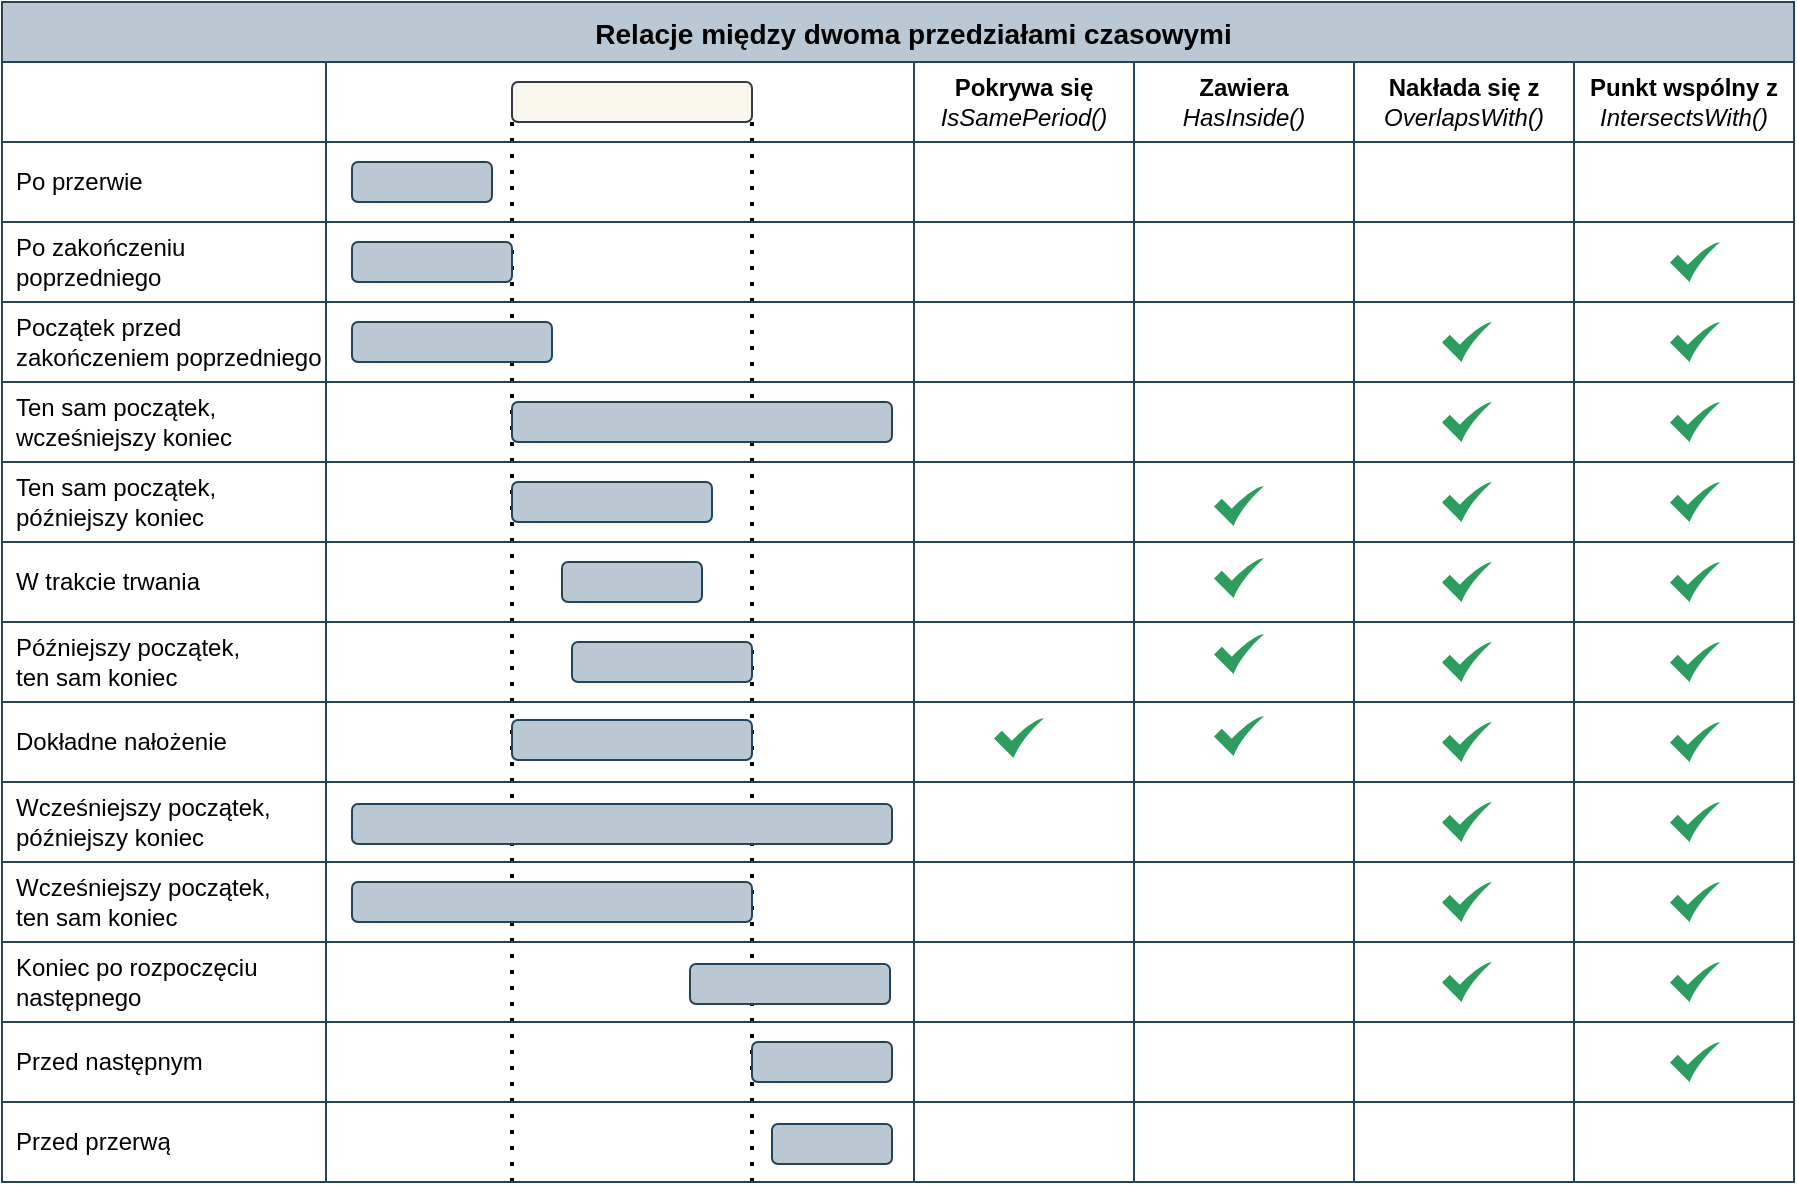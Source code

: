 <mxfile>
    <diagram id="b5amApiehvYBjquoh6d7" name="Page-1">
        <mxGraphModel dx="2569" dy="1177" grid="0" gridSize="10" guides="1" tooltips="1" connect="1" arrows="1" fold="1" page="1" pageScale="1" pageWidth="1169" pageHeight="827" background="#ffffff" math="0" shadow="0">
            <root>
                <mxCell id="0"/>
                <mxCell id="1" parent="0"/>
                <mxCell id="5y4DoQftpul-xa9_T40p-210" value="" style="rounded=1;whiteSpace=wrap;html=1;labelBackgroundColor=none;fillColor=#f9f7ed;strokeColor=#36393d;" parent="1" vertex="1">
                    <mxGeometry x="381" y="159" width="120" height="20" as="geometry"/>
                </mxCell>
                <mxCell id="5y4DoQftpul-xa9_T40p-211" value="" style="endArrow=none;dashed=1;html=1;dashPattern=1 3;strokeWidth=2;rounded=0;entryX=1;entryY=1;entryDx=0;entryDy=0;" parent="1" target="5y4DoQftpul-xa9_T40p-210" edge="1">
                    <mxGeometry width="50" height="50" relative="1" as="geometry">
                        <mxPoint x="501" y="709" as="sourcePoint"/>
                        <mxPoint x="576" y="269" as="targetPoint"/>
                    </mxGeometry>
                </mxCell>
                <mxCell id="5y4DoQftpul-xa9_T40p-212" value="" style="endArrow=none;dashed=1;html=1;dashPattern=1 3;strokeWidth=2;rounded=0;" parent="1" edge="1">
                    <mxGeometry width="50" height="50" relative="1" as="geometry">
                        <mxPoint x="381" y="709" as="sourcePoint"/>
                        <mxPoint x="381" y="179" as="targetPoint"/>
                    </mxGeometry>
                </mxCell>
                <mxCell id="5y4DoQftpul-xa9_T40p-214" value="" style="rounded=1;whiteSpace=wrap;html=1;labelBackgroundColor=none;fillColor=#bac8d3;strokeColor=#23445d;" parent="1" vertex="1">
                    <mxGeometry x="301" y="199" width="70" height="20" as="geometry"/>
                </mxCell>
                <mxCell id="5y4DoQftpul-xa9_T40p-215" value="" style="rounded=1;whiteSpace=wrap;html=1;labelBackgroundColor=none;fillColor=#bac8d3;strokeColor=#23445d;" parent="1" vertex="1">
                    <mxGeometry x="301" y="239" width="80" height="20" as="geometry"/>
                </mxCell>
                <mxCell id="5y4DoQftpul-xa9_T40p-216" value="" style="rounded=1;whiteSpace=wrap;html=1;labelBackgroundColor=none;fillColor=#bac8d3;strokeColor=#23445d;" parent="1" vertex="1">
                    <mxGeometry x="301" y="279" width="100" height="20" as="geometry"/>
                </mxCell>
                <mxCell id="5y4DoQftpul-xa9_T40p-217" value="" style="rounded=1;whiteSpace=wrap;html=1;labelBackgroundColor=none;fillColor=#bac8d3;strokeColor=#23445d;" parent="1" vertex="1">
                    <mxGeometry x="381" y="319" width="190" height="20" as="geometry"/>
                </mxCell>
                <mxCell id="5y4DoQftpul-xa9_T40p-218" value="" style="rounded=1;whiteSpace=wrap;html=1;labelBackgroundColor=none;fillColor=#bac8d3;strokeColor=#23445d;" parent="1" vertex="1">
                    <mxGeometry x="381" y="359" width="100" height="20" as="geometry"/>
                </mxCell>
                <mxCell id="5y4DoQftpul-xa9_T40p-219" value="" style="rounded=1;whiteSpace=wrap;html=1;labelBackgroundColor=none;fillColor=#bac8d3;strokeColor=#23445d;" parent="1" vertex="1">
                    <mxGeometry x="406" y="399" width="70" height="20" as="geometry"/>
                </mxCell>
                <mxCell id="5y4DoQftpul-xa9_T40p-220" value="" style="rounded=1;whiteSpace=wrap;html=1;labelBackgroundColor=none;fillColor=#bac8d3;strokeColor=#23445d;" parent="1" vertex="1">
                    <mxGeometry x="411" y="439" width="90" height="20" as="geometry"/>
                </mxCell>
                <mxCell id="5y4DoQftpul-xa9_T40p-221" value="" style="rounded=1;whiteSpace=wrap;html=1;labelBackgroundColor=none;fillColor=#bac8d3;strokeColor=#23445d;" parent="1" vertex="1">
                    <mxGeometry x="381" y="478" width="120" height="20" as="geometry"/>
                </mxCell>
                <mxCell id="5y4DoQftpul-xa9_T40p-222" value="" style="rounded=1;whiteSpace=wrap;html=1;labelBackgroundColor=none;fillColor=#bac8d3;strokeColor=#23445d;" parent="1" vertex="1">
                    <mxGeometry x="301" y="520" width="270" height="20" as="geometry"/>
                </mxCell>
                <mxCell id="5y4DoQftpul-xa9_T40p-223" value="" style="rounded=1;whiteSpace=wrap;html=1;labelBackgroundColor=none;fillColor=#bac8d3;strokeColor=#23445d;" parent="1" vertex="1">
                    <mxGeometry x="301" y="559" width="200" height="20" as="geometry"/>
                </mxCell>
                <mxCell id="5y4DoQftpul-xa9_T40p-224" value="" style="rounded=1;whiteSpace=wrap;html=1;labelBackgroundColor=none;fillColor=#bac8d3;strokeColor=#23445d;" parent="1" vertex="1">
                    <mxGeometry x="470" y="600" width="100" height="20" as="geometry"/>
                </mxCell>
                <mxCell id="5y4DoQftpul-xa9_T40p-225" value="" style="rounded=1;whiteSpace=wrap;html=1;labelBackgroundColor=none;fillColor=#bac8d3;strokeColor=#23445d;" parent="1" vertex="1">
                    <mxGeometry x="501" y="639" width="70" height="20" as="geometry"/>
                </mxCell>
                <mxCell id="5y4DoQftpul-xa9_T40p-226" value="" style="rounded=1;whiteSpace=wrap;html=1;labelBackgroundColor=none;fillColor=#bac8d3;strokeColor=#23445d;" parent="1" vertex="1">
                    <mxGeometry x="511" y="680" width="60" height="20" as="geometry"/>
                </mxCell>
                <mxCell id="107" value="checks" parent="0"/>
                <mxCell id="5y4DoQftpul-xa9_T40p-209" value="" style="sketch=0;html=1;aspect=fixed;strokeColor=none;shadow=0;align=center;verticalAlign=top;fillColor=#2D9C5E;shape=mxgraph.gcp2.check;labelBackgroundColor=none;" parent="107" vertex="1">
                    <mxGeometry x="622" y="477" width="25" height="20" as="geometry"/>
                </mxCell>
                <mxCell id="5y4DoQftpul-xa9_T40p-208" value="" style="sketch=0;html=1;aspect=fixed;strokeColor=none;shadow=0;align=center;verticalAlign=top;fillColor=#2D9C5E;shape=mxgraph.gcp2.check;labelBackgroundColor=none;" parent="107" vertex="1">
                    <mxGeometry x="732" y="476" width="25" height="20" as="geometry"/>
                </mxCell>
                <mxCell id="5y4DoQftpul-xa9_T40p-207" value="" style="sketch=0;html=1;aspect=fixed;strokeColor=none;shadow=0;align=center;verticalAlign=top;fillColor=#2D9C5E;shape=mxgraph.gcp2.check;labelBackgroundColor=none;" parent="107" vertex="1">
                    <mxGeometry x="732" y="435" width="25" height="20" as="geometry"/>
                </mxCell>
                <mxCell id="5y4DoQftpul-xa9_T40p-206" value="" style="sketch=0;html=1;aspect=fixed;strokeColor=none;shadow=0;align=center;verticalAlign=top;fillColor=#2D9C5E;shape=mxgraph.gcp2.check;labelBackgroundColor=none;" parent="107" vertex="1">
                    <mxGeometry x="732" y="397" width="25" height="20" as="geometry"/>
                </mxCell>
                <mxCell id="5y4DoQftpul-xa9_T40p-205" value="" style="sketch=0;html=1;aspect=fixed;strokeColor=none;shadow=0;align=center;verticalAlign=top;fillColor=#2D9C5E;shape=mxgraph.gcp2.check;labelBackgroundColor=none;" parent="107" vertex="1">
                    <mxGeometry x="732" y="361" width="25" height="20" as="geometry"/>
                </mxCell>
                <mxCell id="5y4DoQftpul-xa9_T40p-196" value="" style="sketch=0;html=1;aspect=fixed;strokeColor=none;shadow=0;align=center;verticalAlign=top;fillColor=#2D9C5E;shape=mxgraph.gcp2.check;labelBackgroundColor=none;" parent="107" vertex="1">
                    <mxGeometry x="846" y="279" width="25" height="20" as="geometry"/>
                </mxCell>
                <mxCell id="5y4DoQftpul-xa9_T40p-197" value="" style="sketch=0;html=1;aspect=fixed;strokeColor=none;shadow=0;align=center;verticalAlign=top;fillColor=#2D9C5E;shape=mxgraph.gcp2.check;labelBackgroundColor=none;" parent="107" vertex="1">
                    <mxGeometry x="846" y="319" width="25" height="20" as="geometry"/>
                </mxCell>
                <mxCell id="5y4DoQftpul-xa9_T40p-198" value="" style="sketch=0;html=1;aspect=fixed;strokeColor=none;shadow=0;align=center;verticalAlign=top;fillColor=#2D9C5E;shape=mxgraph.gcp2.check;labelBackgroundColor=none;" parent="107" vertex="1">
                    <mxGeometry x="846" y="359" width="25" height="20" as="geometry"/>
                </mxCell>
                <mxCell id="5y4DoQftpul-xa9_T40p-199" value="" style="sketch=0;html=1;aspect=fixed;strokeColor=none;shadow=0;align=center;verticalAlign=top;fillColor=#2D9C5E;shape=mxgraph.gcp2.check;labelBackgroundColor=none;" parent="107" vertex="1">
                    <mxGeometry x="846" y="399" width="25" height="20" as="geometry"/>
                </mxCell>
                <mxCell id="5y4DoQftpul-xa9_T40p-66" value="    Relacje między dwoma przedziałami czasowymi" style="shape=table;startSize=30;container=1;collapsible=0;childLayout=tableLayout;fontStyle=1;align=center;verticalAlign=middle;fillColor=#bac8d3;strokeColor=#23445d;fontSize=14;strokeWidth=1;gradientColor=none;swimlaneFillColor=none;" parent="107" vertex="1">
                    <mxGeometry x="126" y="119" width="896" height="590" as="geometry"/>
                </mxCell>
                <mxCell id="5y4DoQftpul-xa9_T40p-67" value="" style="shape=tableRow;horizontal=0;startSize=0;swimlaneHead=0;swimlaneBody=0;top=0;left=0;bottom=0;right=0;collapsible=0;dropTarget=0;fillColor=none;points=[[0,0.5],[1,0.5]];portConstraint=eastwest;" parent="5y4DoQftpul-xa9_T40p-66" vertex="1">
                    <mxGeometry y="30" width="896" height="40" as="geometry"/>
                </mxCell>
                <mxCell id="5y4DoQftpul-xa9_T40p-99" style="shape=partialRectangle;html=1;whiteSpace=wrap;connectable=0;fillColor=none;top=0;left=0;bottom=0;right=0;overflow=hidden;spacingLeft=8;" parent="5y4DoQftpul-xa9_T40p-67" vertex="1">
                    <mxGeometry width="162" height="40" as="geometry">
                        <mxRectangle width="162" height="40" as="alternateBounds"/>
                    </mxGeometry>
                </mxCell>
                <mxCell id="5y4DoQftpul-xa9_T40p-96" style="shape=partialRectangle;html=1;whiteSpace=wrap;connectable=0;fillColor=none;top=0;left=0;bottom=0;right=0;overflow=hidden;labelBackgroundColor=none;" parent="5y4DoQftpul-xa9_T40p-67" vertex="1">
                    <mxGeometry x="162" width="294" height="40" as="geometry">
                        <mxRectangle width="294" height="40" as="alternateBounds"/>
                    </mxGeometry>
                </mxCell>
                <mxCell id="5y4DoQftpul-xa9_T40p-93" value="Pokrywa się&lt;br&gt;&lt;i style=&quot;font-weight: normal&quot;&gt;IsSamePeriod()&lt;/i&gt;" style="shape=partialRectangle;html=1;whiteSpace=wrap;connectable=0;fillColor=none;top=0;left=0;bottom=0;right=0;overflow=hidden;fontStyle=1" parent="5y4DoQftpul-xa9_T40p-67" vertex="1">
                    <mxGeometry x="456" width="110" height="40" as="geometry">
                        <mxRectangle width="110" height="40" as="alternateBounds"/>
                    </mxGeometry>
                </mxCell>
                <mxCell id="5y4DoQftpul-xa9_T40p-68" value="Zawiera&lt;br&gt;&lt;i style=&quot;font-weight: normal&quot;&gt;HasInside()&lt;/i&gt;" style="shape=partialRectangle;html=1;whiteSpace=wrap;connectable=0;fillColor=none;top=0;left=0;bottom=0;right=0;overflow=hidden;fontStyle=1" parent="5y4DoQftpul-xa9_T40p-67" vertex="1">
                    <mxGeometry x="566" width="110" height="40" as="geometry">
                        <mxRectangle width="110" height="40" as="alternateBounds"/>
                    </mxGeometry>
                </mxCell>
                <mxCell id="5y4DoQftpul-xa9_T40p-69" value="Nakłada się z&lt;br&gt;&lt;span style=&quot;font-weight: normal&quot;&gt;&lt;i&gt;OverlapsWith()&lt;/i&gt;&lt;/span&gt;" style="shape=partialRectangle;html=1;whiteSpace=wrap;connectable=0;fillColor=none;top=0;left=0;bottom=0;right=0;overflow=hidden;fontStyle=1" parent="5y4DoQftpul-xa9_T40p-67" vertex="1">
                    <mxGeometry x="676" width="110" height="40" as="geometry">
                        <mxRectangle width="110" height="40" as="alternateBounds"/>
                    </mxGeometry>
                </mxCell>
                <mxCell id="5y4DoQftpul-xa9_T40p-70" value="Punkt wspólny z&lt;br&gt;&lt;i style=&quot;font-weight: normal&quot;&gt;IntersectsWith()&lt;/i&gt;" style="shape=partialRectangle;html=1;whiteSpace=wrap;connectable=0;fillColor=none;top=0;left=0;bottom=0;right=0;overflow=hidden;fontStyle=1" parent="5y4DoQftpul-xa9_T40p-67" vertex="1">
                    <mxGeometry x="786" width="110" height="40" as="geometry">
                        <mxRectangle width="110" height="40" as="alternateBounds"/>
                    </mxGeometry>
                </mxCell>
                <mxCell id="5y4DoQftpul-xa9_T40p-71" value="" style="shape=tableRow;horizontal=0;startSize=0;swimlaneHead=0;swimlaneBody=0;top=0;left=0;bottom=0;right=0;collapsible=0;dropTarget=0;fillColor=none;points=[[0,0.5],[1,0.5]];portConstraint=eastwest;" parent="5y4DoQftpul-xa9_T40p-66" vertex="1">
                    <mxGeometry y="70" width="896" height="40" as="geometry"/>
                </mxCell>
                <mxCell id="5y4DoQftpul-xa9_T40p-100" value="Po przerwie" style="shape=partialRectangle;html=1;whiteSpace=wrap;connectable=0;fillColor=none;top=0;left=0;bottom=0;right=0;overflow=hidden;fontStyle=0;align=left;spacingLeft=5;" parent="5y4DoQftpul-xa9_T40p-71" vertex="1">
                    <mxGeometry width="162" height="40" as="geometry">
                        <mxRectangle width="162" height="40" as="alternateBounds"/>
                    </mxGeometry>
                </mxCell>
                <mxCell id="5y4DoQftpul-xa9_T40p-97" style="shape=partialRectangle;html=1;whiteSpace=wrap;connectable=0;fillColor=none;top=0;left=0;bottom=0;right=0;overflow=hidden;align=left;" parent="5y4DoQftpul-xa9_T40p-71" vertex="1">
                    <mxGeometry x="162" width="294" height="40" as="geometry">
                        <mxRectangle width="294" height="40" as="alternateBounds"/>
                    </mxGeometry>
                </mxCell>
                <mxCell id="5y4DoQftpul-xa9_T40p-94" style="shape=partialRectangle;html=1;whiteSpace=wrap;connectable=0;fillColor=none;top=0;left=0;bottom=0;right=0;overflow=hidden;" parent="5y4DoQftpul-xa9_T40p-71" vertex="1">
                    <mxGeometry x="456" width="110" height="40" as="geometry">
                        <mxRectangle width="110" height="40" as="alternateBounds"/>
                    </mxGeometry>
                </mxCell>
                <mxCell id="5y4DoQftpul-xa9_T40p-72" value="" style="shape=partialRectangle;html=1;whiteSpace=wrap;connectable=0;fillColor=none;top=0;left=0;bottom=0;right=0;overflow=hidden;" parent="5y4DoQftpul-xa9_T40p-71" vertex="1">
                    <mxGeometry x="566" width="110" height="40" as="geometry">
                        <mxRectangle width="110" height="40" as="alternateBounds"/>
                    </mxGeometry>
                </mxCell>
                <mxCell id="5y4DoQftpul-xa9_T40p-73" value="" style="shape=partialRectangle;html=1;whiteSpace=wrap;connectable=0;fillColor=none;top=0;left=0;bottom=0;right=0;overflow=hidden;" parent="5y4DoQftpul-xa9_T40p-71" vertex="1">
                    <mxGeometry x="676" width="110" height="40" as="geometry">
                        <mxRectangle width="110" height="40" as="alternateBounds"/>
                    </mxGeometry>
                </mxCell>
                <mxCell id="5y4DoQftpul-xa9_T40p-74" value="" style="shape=partialRectangle;html=1;whiteSpace=wrap;connectable=0;fillColor=none;top=0;left=0;bottom=0;right=0;overflow=hidden;" parent="5y4DoQftpul-xa9_T40p-71" vertex="1">
                    <mxGeometry x="786" width="110" height="40" as="geometry">
                        <mxRectangle width="110" height="40" as="alternateBounds"/>
                    </mxGeometry>
                </mxCell>
                <mxCell id="5y4DoQftpul-xa9_T40p-75" value="" style="shape=tableRow;horizontal=0;startSize=0;swimlaneHead=0;swimlaneBody=0;top=0;left=0;bottom=0;right=0;collapsible=0;dropTarget=0;fillColor=none;points=[[0,0.5],[1,0.5]];portConstraint=eastwest;" parent="5y4DoQftpul-xa9_T40p-66" vertex="1">
                    <mxGeometry y="110" width="896" height="40" as="geometry"/>
                </mxCell>
                <mxCell id="5y4DoQftpul-xa9_T40p-101" value="Po zakończeniu poprzedniego" style="shape=partialRectangle;html=1;whiteSpace=wrap;connectable=0;fillColor=none;top=0;left=0;bottom=0;right=0;overflow=hidden;fontStyle=0;align=left;spacingLeft=5;" parent="5y4DoQftpul-xa9_T40p-75" vertex="1">
                    <mxGeometry width="162" height="40" as="geometry">
                        <mxRectangle width="162" height="40" as="alternateBounds"/>
                    </mxGeometry>
                </mxCell>
                <mxCell id="5y4DoQftpul-xa9_T40p-98" style="shape=partialRectangle;html=1;whiteSpace=wrap;connectable=0;fillColor=none;top=0;left=0;bottom=0;right=0;overflow=hidden;" parent="5y4DoQftpul-xa9_T40p-75" vertex="1">
                    <mxGeometry x="162" width="294" height="40" as="geometry">
                        <mxRectangle width="294" height="40" as="alternateBounds"/>
                    </mxGeometry>
                </mxCell>
                <mxCell id="5y4DoQftpul-xa9_T40p-95" style="shape=partialRectangle;html=1;whiteSpace=wrap;connectable=0;fillColor=none;top=0;left=0;bottom=0;right=0;overflow=hidden;" parent="5y4DoQftpul-xa9_T40p-75" vertex="1">
                    <mxGeometry x="456" width="110" height="40" as="geometry">
                        <mxRectangle width="110" height="40" as="alternateBounds"/>
                    </mxGeometry>
                </mxCell>
                <mxCell id="5y4DoQftpul-xa9_T40p-76" value="" style="shape=partialRectangle;html=1;whiteSpace=wrap;connectable=0;fillColor=none;top=0;left=0;bottom=0;right=0;overflow=hidden;" parent="5y4DoQftpul-xa9_T40p-75" vertex="1">
                    <mxGeometry x="566" width="110" height="40" as="geometry">
                        <mxRectangle width="110" height="40" as="alternateBounds"/>
                    </mxGeometry>
                </mxCell>
                <mxCell id="5y4DoQftpul-xa9_T40p-77" value="" style="shape=partialRectangle;html=1;whiteSpace=wrap;connectable=0;fillColor=none;top=0;left=0;bottom=0;right=0;overflow=hidden;" parent="5y4DoQftpul-xa9_T40p-75" vertex="1">
                    <mxGeometry x="676" width="110" height="40" as="geometry">
                        <mxRectangle width="110" height="40" as="alternateBounds"/>
                    </mxGeometry>
                </mxCell>
                <mxCell id="5y4DoQftpul-xa9_T40p-78" value="" style="shape=partialRectangle;html=1;whiteSpace=wrap;connectable=0;fillColor=none;top=0;left=0;bottom=0;right=0;overflow=hidden;" parent="5y4DoQftpul-xa9_T40p-75" vertex="1">
                    <mxGeometry x="786" width="110" height="40" as="geometry">
                        <mxRectangle width="110" height="40" as="alternateBounds"/>
                    </mxGeometry>
                </mxCell>
                <mxCell id="5y4DoQftpul-xa9_T40p-102" style="shape=tableRow;horizontal=0;startSize=0;swimlaneHead=0;swimlaneBody=0;top=0;left=0;bottom=0;right=0;collapsible=0;dropTarget=0;fillColor=none;points=[[0,0.5],[1,0.5]];portConstraint=eastwest;" parent="5y4DoQftpul-xa9_T40p-66" vertex="1">
                    <mxGeometry y="150" width="896" height="40" as="geometry"/>
                </mxCell>
                <mxCell id="5y4DoQftpul-xa9_T40p-103" value="Początek przed zakończeniem poprzedniego" style="shape=partialRectangle;html=1;whiteSpace=wrap;connectable=0;fillColor=none;top=0;left=0;bottom=0;right=0;overflow=hidden;fontStyle=0;align=left;spacingLeft=5;" parent="5y4DoQftpul-xa9_T40p-102" vertex="1">
                    <mxGeometry width="162" height="40" as="geometry">
                        <mxRectangle width="162" height="40" as="alternateBounds"/>
                    </mxGeometry>
                </mxCell>
                <mxCell id="5y4DoQftpul-xa9_T40p-104" style="shape=partialRectangle;html=1;whiteSpace=wrap;connectable=0;fillColor=none;top=0;left=0;bottom=0;right=0;overflow=hidden;" parent="5y4DoQftpul-xa9_T40p-102" vertex="1">
                    <mxGeometry x="162" width="294" height="40" as="geometry">
                        <mxRectangle width="294" height="40" as="alternateBounds"/>
                    </mxGeometry>
                </mxCell>
                <mxCell id="5y4DoQftpul-xa9_T40p-105" style="shape=partialRectangle;html=1;whiteSpace=wrap;connectable=0;fillColor=none;top=0;left=0;bottom=0;right=0;overflow=hidden;" parent="5y4DoQftpul-xa9_T40p-102" vertex="1">
                    <mxGeometry x="456" width="110" height="40" as="geometry">
                        <mxRectangle width="110" height="40" as="alternateBounds"/>
                    </mxGeometry>
                </mxCell>
                <mxCell id="5y4DoQftpul-xa9_T40p-106" style="shape=partialRectangle;html=1;whiteSpace=wrap;connectable=0;fillColor=none;top=0;left=0;bottom=0;right=0;overflow=hidden;" parent="5y4DoQftpul-xa9_T40p-102" vertex="1">
                    <mxGeometry x="566" width="110" height="40" as="geometry">
                        <mxRectangle width="110" height="40" as="alternateBounds"/>
                    </mxGeometry>
                </mxCell>
                <mxCell id="5y4DoQftpul-xa9_T40p-107" style="shape=partialRectangle;html=1;whiteSpace=wrap;connectable=0;fillColor=none;top=0;left=0;bottom=0;right=0;overflow=hidden;" parent="5y4DoQftpul-xa9_T40p-102" vertex="1">
                    <mxGeometry x="676" width="110" height="40" as="geometry">
                        <mxRectangle width="110" height="40" as="alternateBounds"/>
                    </mxGeometry>
                </mxCell>
                <mxCell id="5y4DoQftpul-xa9_T40p-108" style="shape=partialRectangle;html=1;whiteSpace=wrap;connectable=0;fillColor=none;top=0;left=0;bottom=0;right=0;overflow=hidden;" parent="5y4DoQftpul-xa9_T40p-102" vertex="1">
                    <mxGeometry x="786" width="110" height="40" as="geometry">
                        <mxRectangle width="110" height="40" as="alternateBounds"/>
                    </mxGeometry>
                </mxCell>
                <mxCell id="5y4DoQftpul-xa9_T40p-109" style="shape=tableRow;horizontal=0;startSize=0;swimlaneHead=0;swimlaneBody=0;top=0;left=0;bottom=0;right=0;collapsible=0;dropTarget=0;fillColor=none;points=[[0,0.5],[1,0.5]];portConstraint=eastwest;" parent="5y4DoQftpul-xa9_T40p-66" vertex="1">
                    <mxGeometry y="190" width="896" height="40" as="geometry"/>
                </mxCell>
                <mxCell id="5y4DoQftpul-xa9_T40p-110" value="Ten sam początek, wcześniejszy koniec" style="shape=partialRectangle;html=1;whiteSpace=wrap;connectable=0;fillColor=none;top=0;left=0;bottom=0;right=0;overflow=hidden;fontStyle=0;align=left;spacingLeft=5;" parent="5y4DoQftpul-xa9_T40p-109" vertex="1">
                    <mxGeometry width="162" height="40" as="geometry">
                        <mxRectangle width="162" height="40" as="alternateBounds"/>
                    </mxGeometry>
                </mxCell>
                <mxCell id="5y4DoQftpul-xa9_T40p-111" style="shape=partialRectangle;html=1;whiteSpace=wrap;connectable=0;fillColor=none;top=0;left=0;bottom=0;right=0;overflow=hidden;" parent="5y4DoQftpul-xa9_T40p-109" vertex="1">
                    <mxGeometry x="162" width="294" height="40" as="geometry">
                        <mxRectangle width="294" height="40" as="alternateBounds"/>
                    </mxGeometry>
                </mxCell>
                <mxCell id="5y4DoQftpul-xa9_T40p-112" style="shape=partialRectangle;html=1;whiteSpace=wrap;connectable=0;fillColor=none;top=0;left=0;bottom=0;right=0;overflow=hidden;" parent="5y4DoQftpul-xa9_T40p-109" vertex="1">
                    <mxGeometry x="456" width="110" height="40" as="geometry">
                        <mxRectangle width="110" height="40" as="alternateBounds"/>
                    </mxGeometry>
                </mxCell>
                <mxCell id="5y4DoQftpul-xa9_T40p-113" style="shape=partialRectangle;html=1;whiteSpace=wrap;connectable=0;fillColor=none;top=0;left=0;bottom=0;right=0;overflow=hidden;" parent="5y4DoQftpul-xa9_T40p-109" vertex="1">
                    <mxGeometry x="566" width="110" height="40" as="geometry">
                        <mxRectangle width="110" height="40" as="alternateBounds"/>
                    </mxGeometry>
                </mxCell>
                <mxCell id="5y4DoQftpul-xa9_T40p-114" style="shape=partialRectangle;html=1;whiteSpace=wrap;connectable=0;fillColor=none;top=0;left=0;bottom=0;right=0;overflow=hidden;" parent="5y4DoQftpul-xa9_T40p-109" vertex="1">
                    <mxGeometry x="676" width="110" height="40" as="geometry">
                        <mxRectangle width="110" height="40" as="alternateBounds"/>
                    </mxGeometry>
                </mxCell>
                <mxCell id="5y4DoQftpul-xa9_T40p-115" style="shape=partialRectangle;html=1;whiteSpace=wrap;connectable=0;fillColor=none;top=0;left=0;bottom=0;right=0;overflow=hidden;" parent="5y4DoQftpul-xa9_T40p-109" vertex="1">
                    <mxGeometry x="786" width="110" height="40" as="geometry">
                        <mxRectangle width="110" height="40" as="alternateBounds"/>
                    </mxGeometry>
                </mxCell>
                <mxCell id="5y4DoQftpul-xa9_T40p-116" style="shape=tableRow;horizontal=0;startSize=0;swimlaneHead=0;swimlaneBody=0;top=0;left=0;bottom=0;right=0;collapsible=0;dropTarget=0;fillColor=none;points=[[0,0.5],[1,0.5]];portConstraint=eastwest;" parent="5y4DoQftpul-xa9_T40p-66" vertex="1">
                    <mxGeometry y="230" width="896" height="40" as="geometry"/>
                </mxCell>
                <mxCell id="5y4DoQftpul-xa9_T40p-117" value="Ten sam początek, późniejszy koniec" style="shape=partialRectangle;html=1;whiteSpace=wrap;connectable=0;fillColor=none;top=0;left=0;bottom=0;right=0;overflow=hidden;fontStyle=0;align=left;spacingLeft=5;" parent="5y4DoQftpul-xa9_T40p-116" vertex="1">
                    <mxGeometry width="162" height="40" as="geometry">
                        <mxRectangle width="162" height="40" as="alternateBounds"/>
                    </mxGeometry>
                </mxCell>
                <mxCell id="5y4DoQftpul-xa9_T40p-118" style="shape=partialRectangle;html=1;whiteSpace=wrap;connectable=0;fillColor=none;top=0;left=0;bottom=0;right=0;overflow=hidden;" parent="5y4DoQftpul-xa9_T40p-116" vertex="1">
                    <mxGeometry x="162" width="294" height="40" as="geometry">
                        <mxRectangle width="294" height="40" as="alternateBounds"/>
                    </mxGeometry>
                </mxCell>
                <mxCell id="5y4DoQftpul-xa9_T40p-119" style="shape=partialRectangle;html=1;whiteSpace=wrap;connectable=0;fillColor=none;top=0;left=0;bottom=0;right=0;overflow=hidden;" parent="5y4DoQftpul-xa9_T40p-116" vertex="1">
                    <mxGeometry x="456" width="110" height="40" as="geometry">
                        <mxRectangle width="110" height="40" as="alternateBounds"/>
                    </mxGeometry>
                </mxCell>
                <mxCell id="5y4DoQftpul-xa9_T40p-120" style="shape=partialRectangle;html=1;whiteSpace=wrap;connectable=0;fillColor=none;top=0;left=0;bottom=0;right=0;overflow=hidden;" parent="5y4DoQftpul-xa9_T40p-116" vertex="1">
                    <mxGeometry x="566" width="110" height="40" as="geometry">
                        <mxRectangle width="110" height="40" as="alternateBounds"/>
                    </mxGeometry>
                </mxCell>
                <mxCell id="5y4DoQftpul-xa9_T40p-121" style="shape=partialRectangle;html=1;whiteSpace=wrap;connectable=0;fillColor=none;top=0;left=0;bottom=0;right=0;overflow=hidden;" parent="5y4DoQftpul-xa9_T40p-116" vertex="1">
                    <mxGeometry x="676" width="110" height="40" as="geometry">
                        <mxRectangle width="110" height="40" as="alternateBounds"/>
                    </mxGeometry>
                </mxCell>
                <mxCell id="5y4DoQftpul-xa9_T40p-122" style="shape=partialRectangle;html=1;whiteSpace=wrap;connectable=0;fillColor=none;top=0;left=0;bottom=0;right=0;overflow=hidden;" parent="5y4DoQftpul-xa9_T40p-116" vertex="1">
                    <mxGeometry x="786" width="110" height="40" as="geometry">
                        <mxRectangle width="110" height="40" as="alternateBounds"/>
                    </mxGeometry>
                </mxCell>
                <mxCell id="5y4DoQftpul-xa9_T40p-123" style="shape=tableRow;horizontal=0;startSize=0;swimlaneHead=0;swimlaneBody=0;top=0;left=0;bottom=0;right=0;collapsible=0;dropTarget=0;fillColor=none;points=[[0,0.5],[1,0.5]];portConstraint=eastwest;" parent="5y4DoQftpul-xa9_T40p-66" vertex="1">
                    <mxGeometry y="270" width="896" height="40" as="geometry"/>
                </mxCell>
                <mxCell id="5y4DoQftpul-xa9_T40p-124" value="W trakcie trwania" style="shape=partialRectangle;html=1;whiteSpace=wrap;connectable=0;fillColor=none;top=0;left=0;bottom=0;right=0;overflow=hidden;fontStyle=0;align=left;spacingLeft=5;" parent="5y4DoQftpul-xa9_T40p-123" vertex="1">
                    <mxGeometry width="162" height="40" as="geometry">
                        <mxRectangle width="162" height="40" as="alternateBounds"/>
                    </mxGeometry>
                </mxCell>
                <mxCell id="5y4DoQftpul-xa9_T40p-125" style="shape=partialRectangle;html=1;whiteSpace=wrap;connectable=0;fillColor=none;top=0;left=0;bottom=0;right=0;overflow=hidden;" parent="5y4DoQftpul-xa9_T40p-123" vertex="1">
                    <mxGeometry x="162" width="294" height="40" as="geometry">
                        <mxRectangle width="294" height="40" as="alternateBounds"/>
                    </mxGeometry>
                </mxCell>
                <mxCell id="5y4DoQftpul-xa9_T40p-126" style="shape=partialRectangle;html=1;whiteSpace=wrap;connectable=0;fillColor=none;top=0;left=0;bottom=0;right=0;overflow=hidden;" parent="5y4DoQftpul-xa9_T40p-123" vertex="1">
                    <mxGeometry x="456" width="110" height="40" as="geometry">
                        <mxRectangle width="110" height="40" as="alternateBounds"/>
                    </mxGeometry>
                </mxCell>
                <mxCell id="5y4DoQftpul-xa9_T40p-127" style="shape=partialRectangle;html=1;whiteSpace=wrap;connectable=0;fillColor=none;top=0;left=0;bottom=0;right=0;overflow=hidden;" parent="5y4DoQftpul-xa9_T40p-123" vertex="1">
                    <mxGeometry x="566" width="110" height="40" as="geometry">
                        <mxRectangle width="110" height="40" as="alternateBounds"/>
                    </mxGeometry>
                </mxCell>
                <mxCell id="5y4DoQftpul-xa9_T40p-128" style="shape=partialRectangle;html=1;whiteSpace=wrap;connectable=0;fillColor=none;top=0;left=0;bottom=0;right=0;overflow=hidden;" parent="5y4DoQftpul-xa9_T40p-123" vertex="1">
                    <mxGeometry x="676" width="110" height="40" as="geometry">
                        <mxRectangle width="110" height="40" as="alternateBounds"/>
                    </mxGeometry>
                </mxCell>
                <mxCell id="5y4DoQftpul-xa9_T40p-129" style="shape=partialRectangle;html=1;whiteSpace=wrap;connectable=0;fillColor=none;top=0;left=0;bottom=0;right=0;overflow=hidden;" parent="5y4DoQftpul-xa9_T40p-123" vertex="1">
                    <mxGeometry x="786" width="110" height="40" as="geometry">
                        <mxRectangle width="110" height="40" as="alternateBounds"/>
                    </mxGeometry>
                </mxCell>
                <mxCell id="5y4DoQftpul-xa9_T40p-130" style="shape=tableRow;horizontal=0;startSize=0;swimlaneHead=0;swimlaneBody=0;top=0;left=0;bottom=0;right=0;collapsible=0;dropTarget=0;fillColor=none;points=[[0,0.5],[1,0.5]];portConstraint=eastwest;" parent="5y4DoQftpul-xa9_T40p-66" vertex="1">
                    <mxGeometry y="310" width="896" height="40" as="geometry"/>
                </mxCell>
                <mxCell id="5y4DoQftpul-xa9_T40p-131" value="Późniejszy początek, &lt;br&gt;ten sam koniec" style="shape=partialRectangle;html=1;whiteSpace=wrap;connectable=0;fillColor=none;top=0;left=0;bottom=0;right=0;overflow=hidden;fontStyle=0;align=left;spacingLeft=5;" parent="5y4DoQftpul-xa9_T40p-130" vertex="1">
                    <mxGeometry width="162" height="40" as="geometry">
                        <mxRectangle width="162" height="40" as="alternateBounds"/>
                    </mxGeometry>
                </mxCell>
                <mxCell id="5y4DoQftpul-xa9_T40p-132" style="shape=partialRectangle;html=1;whiteSpace=wrap;connectable=0;fillColor=none;top=0;left=0;bottom=0;right=0;overflow=hidden;" parent="5y4DoQftpul-xa9_T40p-130" vertex="1">
                    <mxGeometry x="162" width="294" height="40" as="geometry">
                        <mxRectangle width="294" height="40" as="alternateBounds"/>
                    </mxGeometry>
                </mxCell>
                <mxCell id="5y4DoQftpul-xa9_T40p-133" style="shape=partialRectangle;html=1;whiteSpace=wrap;connectable=0;fillColor=none;top=0;left=0;bottom=0;right=0;overflow=hidden;" parent="5y4DoQftpul-xa9_T40p-130" vertex="1">
                    <mxGeometry x="456" width="110" height="40" as="geometry">
                        <mxRectangle width="110" height="40" as="alternateBounds"/>
                    </mxGeometry>
                </mxCell>
                <mxCell id="5y4DoQftpul-xa9_T40p-134" style="shape=partialRectangle;html=1;whiteSpace=wrap;connectable=0;fillColor=none;top=0;left=0;bottom=0;right=0;overflow=hidden;" parent="5y4DoQftpul-xa9_T40p-130" vertex="1">
                    <mxGeometry x="566" width="110" height="40" as="geometry">
                        <mxRectangle width="110" height="40" as="alternateBounds"/>
                    </mxGeometry>
                </mxCell>
                <mxCell id="5y4DoQftpul-xa9_T40p-135" style="shape=partialRectangle;html=1;whiteSpace=wrap;connectable=0;fillColor=none;top=0;left=0;bottom=0;right=0;overflow=hidden;" parent="5y4DoQftpul-xa9_T40p-130" vertex="1">
                    <mxGeometry x="676" width="110" height="40" as="geometry">
                        <mxRectangle width="110" height="40" as="alternateBounds"/>
                    </mxGeometry>
                </mxCell>
                <mxCell id="5y4DoQftpul-xa9_T40p-136" style="shape=partialRectangle;html=1;whiteSpace=wrap;connectable=0;fillColor=none;top=0;left=0;bottom=0;right=0;overflow=hidden;" parent="5y4DoQftpul-xa9_T40p-130" vertex="1">
                    <mxGeometry x="786" width="110" height="40" as="geometry">
                        <mxRectangle width="110" height="40" as="alternateBounds"/>
                    </mxGeometry>
                </mxCell>
                <mxCell id="5y4DoQftpul-xa9_T40p-137" style="shape=tableRow;horizontal=0;startSize=0;swimlaneHead=0;swimlaneBody=0;top=0;left=0;bottom=0;right=0;collapsible=0;dropTarget=0;fillColor=none;points=[[0,0.5],[1,0.5]];portConstraint=eastwest;" parent="5y4DoQftpul-xa9_T40p-66" vertex="1">
                    <mxGeometry y="350" width="896" height="40" as="geometry"/>
                </mxCell>
                <mxCell id="5y4DoQftpul-xa9_T40p-138" value="Dokładne nałożenie" style="shape=partialRectangle;html=1;whiteSpace=wrap;connectable=0;fillColor=none;top=0;left=0;bottom=0;right=0;overflow=hidden;fontStyle=0;align=left;spacingLeft=5;" parent="5y4DoQftpul-xa9_T40p-137" vertex="1">
                    <mxGeometry width="162" height="40" as="geometry">
                        <mxRectangle width="162" height="40" as="alternateBounds"/>
                    </mxGeometry>
                </mxCell>
                <mxCell id="5y4DoQftpul-xa9_T40p-139" style="shape=partialRectangle;html=1;whiteSpace=wrap;connectable=0;fillColor=none;top=0;left=0;bottom=0;right=0;overflow=hidden;" parent="5y4DoQftpul-xa9_T40p-137" vertex="1">
                    <mxGeometry x="162" width="294" height="40" as="geometry">
                        <mxRectangle width="294" height="40" as="alternateBounds"/>
                    </mxGeometry>
                </mxCell>
                <mxCell id="5y4DoQftpul-xa9_T40p-140" style="shape=partialRectangle;html=1;whiteSpace=wrap;connectable=0;fillColor=none;top=0;left=0;bottom=0;right=0;overflow=hidden;" parent="5y4DoQftpul-xa9_T40p-137" vertex="1">
                    <mxGeometry x="456" width="110" height="40" as="geometry">
                        <mxRectangle width="110" height="40" as="alternateBounds"/>
                    </mxGeometry>
                </mxCell>
                <mxCell id="5y4DoQftpul-xa9_T40p-141" style="shape=partialRectangle;html=1;whiteSpace=wrap;connectable=0;fillColor=none;top=0;left=0;bottom=0;right=0;overflow=hidden;" parent="5y4DoQftpul-xa9_T40p-137" vertex="1">
                    <mxGeometry x="566" width="110" height="40" as="geometry">
                        <mxRectangle width="110" height="40" as="alternateBounds"/>
                    </mxGeometry>
                </mxCell>
                <mxCell id="5y4DoQftpul-xa9_T40p-142" style="shape=partialRectangle;html=1;whiteSpace=wrap;connectable=0;fillColor=none;top=0;left=0;bottom=0;right=0;overflow=hidden;" parent="5y4DoQftpul-xa9_T40p-137" vertex="1">
                    <mxGeometry x="676" width="110" height="40" as="geometry">
                        <mxRectangle width="110" height="40" as="alternateBounds"/>
                    </mxGeometry>
                </mxCell>
                <mxCell id="5y4DoQftpul-xa9_T40p-143" style="shape=partialRectangle;html=1;whiteSpace=wrap;connectable=0;fillColor=none;top=0;left=0;bottom=0;right=0;overflow=hidden;" parent="5y4DoQftpul-xa9_T40p-137" vertex="1">
                    <mxGeometry x="786" width="110" height="40" as="geometry">
                        <mxRectangle width="110" height="40" as="alternateBounds"/>
                    </mxGeometry>
                </mxCell>
                <mxCell id="5y4DoQftpul-xa9_T40p-144" style="shape=tableRow;horizontal=0;startSize=0;swimlaneHead=0;swimlaneBody=0;top=0;left=0;bottom=0;right=0;collapsible=0;dropTarget=0;fillColor=none;points=[[0,0.5],[1,0.5]];portConstraint=eastwest;" parent="5y4DoQftpul-xa9_T40p-66" vertex="1">
                    <mxGeometry y="390" width="896" height="40" as="geometry"/>
                </mxCell>
                <mxCell id="5y4DoQftpul-xa9_T40p-145" value="Wcześniejszy początek, późniejszy koniec" style="shape=partialRectangle;html=1;whiteSpace=wrap;connectable=0;fillColor=none;top=0;left=0;bottom=0;right=0;overflow=hidden;fontStyle=0;align=left;spacingLeft=5;" parent="5y4DoQftpul-xa9_T40p-144" vertex="1">
                    <mxGeometry width="162" height="40" as="geometry">
                        <mxRectangle width="162" height="40" as="alternateBounds"/>
                    </mxGeometry>
                </mxCell>
                <mxCell id="5y4DoQftpul-xa9_T40p-146" style="shape=partialRectangle;html=1;whiteSpace=wrap;connectable=0;fillColor=none;top=0;left=0;bottom=0;right=0;overflow=hidden;" parent="5y4DoQftpul-xa9_T40p-144" vertex="1">
                    <mxGeometry x="162" width="294" height="40" as="geometry">
                        <mxRectangle width="294" height="40" as="alternateBounds"/>
                    </mxGeometry>
                </mxCell>
                <mxCell id="5y4DoQftpul-xa9_T40p-147" style="shape=partialRectangle;html=1;whiteSpace=wrap;connectable=0;fillColor=none;top=0;left=0;bottom=0;right=0;overflow=hidden;" parent="5y4DoQftpul-xa9_T40p-144" vertex="1">
                    <mxGeometry x="456" width="110" height="40" as="geometry">
                        <mxRectangle width="110" height="40" as="alternateBounds"/>
                    </mxGeometry>
                </mxCell>
                <mxCell id="5y4DoQftpul-xa9_T40p-148" style="shape=partialRectangle;html=1;whiteSpace=wrap;connectable=0;fillColor=none;top=0;left=0;bottom=0;right=0;overflow=hidden;" parent="5y4DoQftpul-xa9_T40p-144" vertex="1">
                    <mxGeometry x="566" width="110" height="40" as="geometry">
                        <mxRectangle width="110" height="40" as="alternateBounds"/>
                    </mxGeometry>
                </mxCell>
                <mxCell id="5y4DoQftpul-xa9_T40p-149" style="shape=partialRectangle;html=1;whiteSpace=wrap;connectable=0;fillColor=none;top=0;left=0;bottom=0;right=0;overflow=hidden;" parent="5y4DoQftpul-xa9_T40p-144" vertex="1">
                    <mxGeometry x="676" width="110" height="40" as="geometry">
                        <mxRectangle width="110" height="40" as="alternateBounds"/>
                    </mxGeometry>
                </mxCell>
                <mxCell id="5y4DoQftpul-xa9_T40p-150" style="shape=partialRectangle;html=1;whiteSpace=wrap;connectable=0;fillColor=none;top=0;left=0;bottom=0;right=0;overflow=hidden;" parent="5y4DoQftpul-xa9_T40p-144" vertex="1">
                    <mxGeometry x="786" width="110" height="40" as="geometry">
                        <mxRectangle width="110" height="40" as="alternateBounds"/>
                    </mxGeometry>
                </mxCell>
                <mxCell id="5y4DoQftpul-xa9_T40p-151" style="shape=tableRow;horizontal=0;startSize=0;swimlaneHead=0;swimlaneBody=0;top=0;left=0;bottom=0;right=0;collapsible=0;dropTarget=0;fillColor=none;points=[[0,0.5],[1,0.5]];portConstraint=eastwest;" parent="5y4DoQftpul-xa9_T40p-66" vertex="1">
                    <mxGeometry y="430" width="896" height="40" as="geometry"/>
                </mxCell>
                <mxCell id="5y4DoQftpul-xa9_T40p-152" value="Wcześniejszy początek, &lt;br&gt;ten sam koniec" style="shape=partialRectangle;html=1;whiteSpace=wrap;connectable=0;fillColor=none;top=0;left=0;bottom=0;right=0;overflow=hidden;fontStyle=0;align=left;spacingLeft=5;" parent="5y4DoQftpul-xa9_T40p-151" vertex="1">
                    <mxGeometry width="162" height="40" as="geometry">
                        <mxRectangle width="162" height="40" as="alternateBounds"/>
                    </mxGeometry>
                </mxCell>
                <mxCell id="5y4DoQftpul-xa9_T40p-153" style="shape=partialRectangle;html=1;whiteSpace=wrap;connectable=0;fillColor=none;top=0;left=0;bottom=0;right=0;overflow=hidden;" parent="5y4DoQftpul-xa9_T40p-151" vertex="1">
                    <mxGeometry x="162" width="294" height="40" as="geometry">
                        <mxRectangle width="294" height="40" as="alternateBounds"/>
                    </mxGeometry>
                </mxCell>
                <mxCell id="5y4DoQftpul-xa9_T40p-154" style="shape=partialRectangle;html=1;whiteSpace=wrap;connectable=0;fillColor=none;top=0;left=0;bottom=0;right=0;overflow=hidden;" parent="5y4DoQftpul-xa9_T40p-151" vertex="1">
                    <mxGeometry x="456" width="110" height="40" as="geometry">
                        <mxRectangle width="110" height="40" as="alternateBounds"/>
                    </mxGeometry>
                </mxCell>
                <mxCell id="5y4DoQftpul-xa9_T40p-155" style="shape=partialRectangle;html=1;whiteSpace=wrap;connectable=0;fillColor=none;top=0;left=0;bottom=0;right=0;overflow=hidden;" parent="5y4DoQftpul-xa9_T40p-151" vertex="1">
                    <mxGeometry x="566" width="110" height="40" as="geometry">
                        <mxRectangle width="110" height="40" as="alternateBounds"/>
                    </mxGeometry>
                </mxCell>
                <mxCell id="5y4DoQftpul-xa9_T40p-156" style="shape=partialRectangle;html=1;whiteSpace=wrap;connectable=0;fillColor=none;top=0;left=0;bottom=0;right=0;overflow=hidden;" parent="5y4DoQftpul-xa9_T40p-151" vertex="1">
                    <mxGeometry x="676" width="110" height="40" as="geometry">
                        <mxRectangle width="110" height="40" as="alternateBounds"/>
                    </mxGeometry>
                </mxCell>
                <mxCell id="5y4DoQftpul-xa9_T40p-157" style="shape=partialRectangle;html=1;whiteSpace=wrap;connectable=0;fillColor=none;top=0;left=0;bottom=0;right=0;overflow=hidden;" parent="5y4DoQftpul-xa9_T40p-151" vertex="1">
                    <mxGeometry x="786" width="110" height="40" as="geometry">
                        <mxRectangle width="110" height="40" as="alternateBounds"/>
                    </mxGeometry>
                </mxCell>
                <mxCell id="5y4DoQftpul-xa9_T40p-158" style="shape=tableRow;horizontal=0;startSize=0;swimlaneHead=0;swimlaneBody=0;top=0;left=0;bottom=0;right=0;collapsible=0;dropTarget=0;fillColor=none;points=[[0,0.5],[1,0.5]];portConstraint=eastwest;" parent="5y4DoQftpul-xa9_T40p-66" vertex="1">
                    <mxGeometry y="470" width="896" height="40" as="geometry"/>
                </mxCell>
                <mxCell id="5y4DoQftpul-xa9_T40p-159" value="Koniec po rozpoczęciu następnego" style="shape=partialRectangle;html=1;whiteSpace=wrap;connectable=0;fillColor=none;top=0;left=0;bottom=0;right=0;overflow=hidden;fontStyle=0;align=left;spacingLeft=5;" parent="5y4DoQftpul-xa9_T40p-158" vertex="1">
                    <mxGeometry width="162" height="40" as="geometry">
                        <mxRectangle width="162" height="40" as="alternateBounds"/>
                    </mxGeometry>
                </mxCell>
                <mxCell id="5y4DoQftpul-xa9_T40p-160" style="shape=partialRectangle;html=1;whiteSpace=wrap;connectable=0;fillColor=none;top=0;left=0;bottom=0;right=0;overflow=hidden;" parent="5y4DoQftpul-xa9_T40p-158" vertex="1">
                    <mxGeometry x="162" width="294" height="40" as="geometry">
                        <mxRectangle width="294" height="40" as="alternateBounds"/>
                    </mxGeometry>
                </mxCell>
                <mxCell id="5y4DoQftpul-xa9_T40p-161" style="shape=partialRectangle;html=1;whiteSpace=wrap;connectable=0;fillColor=none;top=0;left=0;bottom=0;right=0;overflow=hidden;" parent="5y4DoQftpul-xa9_T40p-158" vertex="1">
                    <mxGeometry x="456" width="110" height="40" as="geometry">
                        <mxRectangle width="110" height="40" as="alternateBounds"/>
                    </mxGeometry>
                </mxCell>
                <mxCell id="5y4DoQftpul-xa9_T40p-162" style="shape=partialRectangle;html=1;whiteSpace=wrap;connectable=0;fillColor=none;top=0;left=0;bottom=0;right=0;overflow=hidden;" parent="5y4DoQftpul-xa9_T40p-158" vertex="1">
                    <mxGeometry x="566" width="110" height="40" as="geometry">
                        <mxRectangle width="110" height="40" as="alternateBounds"/>
                    </mxGeometry>
                </mxCell>
                <mxCell id="5y4DoQftpul-xa9_T40p-163" style="shape=partialRectangle;html=1;whiteSpace=wrap;connectable=0;fillColor=none;top=0;left=0;bottom=0;right=0;overflow=hidden;" parent="5y4DoQftpul-xa9_T40p-158" vertex="1">
                    <mxGeometry x="676" width="110" height="40" as="geometry">
                        <mxRectangle width="110" height="40" as="alternateBounds"/>
                    </mxGeometry>
                </mxCell>
                <mxCell id="5y4DoQftpul-xa9_T40p-164" style="shape=partialRectangle;html=1;whiteSpace=wrap;connectable=0;fillColor=none;top=0;left=0;bottom=0;right=0;overflow=hidden;" parent="5y4DoQftpul-xa9_T40p-158" vertex="1">
                    <mxGeometry x="786" width="110" height="40" as="geometry">
                        <mxRectangle width="110" height="40" as="alternateBounds"/>
                    </mxGeometry>
                </mxCell>
                <mxCell id="5y4DoQftpul-xa9_T40p-165" style="shape=tableRow;horizontal=0;startSize=0;swimlaneHead=0;swimlaneBody=0;top=0;left=0;bottom=0;right=0;collapsible=0;dropTarget=0;fillColor=none;points=[[0,0.5],[1,0.5]];portConstraint=eastwest;" parent="5y4DoQftpul-xa9_T40p-66" vertex="1">
                    <mxGeometry y="510" width="896" height="40" as="geometry"/>
                </mxCell>
                <mxCell id="5y4DoQftpul-xa9_T40p-166" value="Przed następnym" style="shape=partialRectangle;html=1;whiteSpace=wrap;connectable=0;fillColor=none;top=0;left=0;bottom=0;right=0;overflow=hidden;fontStyle=0;align=left;spacingLeft=5;" parent="5y4DoQftpul-xa9_T40p-165" vertex="1">
                    <mxGeometry width="162" height="40" as="geometry">
                        <mxRectangle width="162" height="40" as="alternateBounds"/>
                    </mxGeometry>
                </mxCell>
                <mxCell id="5y4DoQftpul-xa9_T40p-167" style="shape=partialRectangle;html=1;whiteSpace=wrap;connectable=0;fillColor=none;top=0;left=0;bottom=0;right=0;overflow=hidden;" parent="5y4DoQftpul-xa9_T40p-165" vertex="1">
                    <mxGeometry x="162" width="294" height="40" as="geometry">
                        <mxRectangle width="294" height="40" as="alternateBounds"/>
                    </mxGeometry>
                </mxCell>
                <mxCell id="5y4DoQftpul-xa9_T40p-168" style="shape=partialRectangle;html=1;whiteSpace=wrap;connectable=0;fillColor=none;top=0;left=0;bottom=0;right=0;overflow=hidden;" parent="5y4DoQftpul-xa9_T40p-165" vertex="1">
                    <mxGeometry x="456" width="110" height="40" as="geometry">
                        <mxRectangle width="110" height="40" as="alternateBounds"/>
                    </mxGeometry>
                </mxCell>
                <mxCell id="5y4DoQftpul-xa9_T40p-169" style="shape=partialRectangle;html=1;whiteSpace=wrap;connectable=0;fillColor=none;top=0;left=0;bottom=0;right=0;overflow=hidden;" parent="5y4DoQftpul-xa9_T40p-165" vertex="1">
                    <mxGeometry x="566" width="110" height="40" as="geometry">
                        <mxRectangle width="110" height="40" as="alternateBounds"/>
                    </mxGeometry>
                </mxCell>
                <mxCell id="5y4DoQftpul-xa9_T40p-170" style="shape=partialRectangle;html=1;whiteSpace=wrap;connectable=0;fillColor=none;top=0;left=0;bottom=0;right=0;overflow=hidden;" parent="5y4DoQftpul-xa9_T40p-165" vertex="1">
                    <mxGeometry x="676" width="110" height="40" as="geometry">
                        <mxRectangle width="110" height="40" as="alternateBounds"/>
                    </mxGeometry>
                </mxCell>
                <mxCell id="5y4DoQftpul-xa9_T40p-171" style="shape=partialRectangle;html=1;whiteSpace=wrap;connectable=0;fillColor=none;top=0;left=0;bottom=0;right=0;overflow=hidden;" parent="5y4DoQftpul-xa9_T40p-165" vertex="1">
                    <mxGeometry x="786" width="110" height="40" as="geometry">
                        <mxRectangle width="110" height="40" as="alternateBounds"/>
                    </mxGeometry>
                </mxCell>
                <mxCell id="5y4DoQftpul-xa9_T40p-172" style="shape=tableRow;horizontal=0;startSize=0;swimlaneHead=0;swimlaneBody=0;top=0;left=0;bottom=0;right=0;collapsible=0;dropTarget=0;fillColor=none;points=[[0,0.5],[1,0.5]];portConstraint=eastwest;" parent="5y4DoQftpul-xa9_T40p-66" vertex="1">
                    <mxGeometry y="550" width="896" height="40" as="geometry"/>
                </mxCell>
                <mxCell id="5y4DoQftpul-xa9_T40p-173" value="Przed przerwą" style="shape=partialRectangle;html=1;whiteSpace=wrap;connectable=0;fillColor=none;top=0;left=0;bottom=0;right=0;overflow=hidden;fontStyle=0;align=left;spacingLeft=5;" parent="5y4DoQftpul-xa9_T40p-172" vertex="1">
                    <mxGeometry width="162" height="40" as="geometry">
                        <mxRectangle width="162" height="40" as="alternateBounds"/>
                    </mxGeometry>
                </mxCell>
                <mxCell id="5y4DoQftpul-xa9_T40p-174" style="shape=partialRectangle;html=1;whiteSpace=wrap;connectable=0;fillColor=none;top=0;left=0;bottom=0;right=0;overflow=hidden;" parent="5y4DoQftpul-xa9_T40p-172" vertex="1">
                    <mxGeometry x="162" width="294" height="40" as="geometry">
                        <mxRectangle width="294" height="40" as="alternateBounds"/>
                    </mxGeometry>
                </mxCell>
                <mxCell id="5y4DoQftpul-xa9_T40p-175" style="shape=partialRectangle;html=1;whiteSpace=wrap;connectable=0;fillColor=none;top=0;left=0;bottom=0;right=0;overflow=hidden;" parent="5y4DoQftpul-xa9_T40p-172" vertex="1">
                    <mxGeometry x="456" width="110" height="40" as="geometry">
                        <mxRectangle width="110" height="40" as="alternateBounds"/>
                    </mxGeometry>
                </mxCell>
                <mxCell id="5y4DoQftpul-xa9_T40p-176" style="shape=partialRectangle;html=1;whiteSpace=wrap;connectable=0;fillColor=none;top=0;left=0;bottom=0;right=0;overflow=hidden;" parent="5y4DoQftpul-xa9_T40p-172" vertex="1">
                    <mxGeometry x="566" width="110" height="40" as="geometry">
                        <mxRectangle width="110" height="40" as="alternateBounds"/>
                    </mxGeometry>
                </mxCell>
                <mxCell id="5y4DoQftpul-xa9_T40p-177" style="shape=partialRectangle;html=1;whiteSpace=wrap;connectable=0;fillColor=none;top=0;left=0;bottom=0;right=0;overflow=hidden;" parent="5y4DoQftpul-xa9_T40p-172" vertex="1">
                    <mxGeometry x="676" width="110" height="40" as="geometry">
                        <mxRectangle width="110" height="40" as="alternateBounds"/>
                    </mxGeometry>
                </mxCell>
                <mxCell id="5y4DoQftpul-xa9_T40p-178" value="" style="shape=partialRectangle;html=1;whiteSpace=wrap;connectable=0;fillColor=none;top=0;left=0;bottom=0;right=0;overflow=hidden;" parent="5y4DoQftpul-xa9_T40p-172" vertex="1">
                    <mxGeometry x="786" width="110" height="40" as="geometry">
                        <mxRectangle width="110" height="40" as="alternateBounds"/>
                    </mxGeometry>
                </mxCell>
                <mxCell id="5y4DoQftpul-xa9_T40p-201" value="" style="sketch=0;html=1;aspect=fixed;strokeColor=none;shadow=0;align=center;verticalAlign=top;fillColor=#2D9C5E;shape=mxgraph.gcp2.check;labelBackgroundColor=none;" parent="107" vertex="1">
                    <mxGeometry x="846" y="479" width="25" height="20" as="geometry"/>
                </mxCell>
                <mxCell id="5y4DoQftpul-xa9_T40p-200" value="" style="sketch=0;html=1;aspect=fixed;strokeColor=none;shadow=0;align=center;verticalAlign=top;fillColor=#2D9C5E;shape=mxgraph.gcp2.check;labelBackgroundColor=none;" parent="107" vertex="1">
                    <mxGeometry x="846" y="439" width="25" height="20" as="geometry"/>
                </mxCell>
                <mxCell id="5y4DoQftpul-xa9_T40p-202" value="" style="sketch=0;html=1;aspect=fixed;strokeColor=none;shadow=0;align=center;verticalAlign=top;fillColor=#2D9C5E;shape=mxgraph.gcp2.check;labelBackgroundColor=none;" parent="107" vertex="1">
                    <mxGeometry x="846" y="519" width="25" height="20" as="geometry"/>
                </mxCell>
                <mxCell id="5y4DoQftpul-xa9_T40p-203" value="" style="sketch=0;html=1;aspect=fixed;strokeColor=none;shadow=0;align=center;verticalAlign=top;fillColor=#2D9C5E;shape=mxgraph.gcp2.check;labelBackgroundColor=none;" parent="107" vertex="1">
                    <mxGeometry x="846" y="559" width="25" height="20" as="geometry"/>
                </mxCell>
                <mxCell id="5y4DoQftpul-xa9_T40p-204" value="" style="sketch=0;html=1;aspect=fixed;strokeColor=none;shadow=0;align=center;verticalAlign=top;fillColor=#2D9C5E;shape=mxgraph.gcp2.check;labelBackgroundColor=none;" parent="107" vertex="1">
                    <mxGeometry x="846" y="599" width="25" height="20" as="geometry"/>
                </mxCell>
                <mxCell id="5y4DoQftpul-xa9_T40p-194" value="" style="sketch=0;html=1;aspect=fixed;strokeColor=none;shadow=0;align=center;verticalAlign=top;fillColor=#2D9C5E;shape=mxgraph.gcp2.check;labelBackgroundColor=none;" parent="107" vertex="1">
                    <mxGeometry x="960" y="639" width="25" height="20" as="geometry"/>
                </mxCell>
                <mxCell id="5y4DoQftpul-xa9_T40p-193" value="" style="sketch=0;html=1;aspect=fixed;strokeColor=none;shadow=0;align=center;verticalAlign=top;fillColor=#2D9C5E;shape=mxgraph.gcp2.check;labelBackgroundColor=none;" parent="107" vertex="1">
                    <mxGeometry x="960" y="599" width="25" height="20" as="geometry"/>
                </mxCell>
                <mxCell id="5y4DoQftpul-xa9_T40p-192" value="" style="sketch=0;html=1;aspect=fixed;strokeColor=none;shadow=0;align=center;verticalAlign=top;fillColor=#2D9C5E;shape=mxgraph.gcp2.check;labelBackgroundColor=none;" parent="107" vertex="1">
                    <mxGeometry x="960" y="559" width="25" height="20" as="geometry"/>
                </mxCell>
                <mxCell id="5y4DoQftpul-xa9_T40p-187" value="" style="sketch=0;html=1;aspect=fixed;strokeColor=none;shadow=0;align=center;verticalAlign=top;fillColor=#2D9C5E;shape=mxgraph.gcp2.check;labelBackgroundColor=none;" parent="107" vertex="1">
                    <mxGeometry x="960" y="519" width="25" height="20" as="geometry"/>
                </mxCell>
                <mxCell id="5y4DoQftpul-xa9_T40p-186" value="" style="sketch=0;html=1;aspect=fixed;strokeColor=none;shadow=0;align=center;verticalAlign=top;fillColor=#2D9C5E;shape=mxgraph.gcp2.check;labelBackgroundColor=none;" parent="107" vertex="1">
                    <mxGeometry x="960" y="479" width="25" height="20" as="geometry"/>
                </mxCell>
                <mxCell id="5y4DoQftpul-xa9_T40p-185" value="" style="sketch=0;html=1;aspect=fixed;strokeColor=none;shadow=0;align=center;verticalAlign=top;fillColor=#2D9C5E;shape=mxgraph.gcp2.check;labelBackgroundColor=none;" parent="107" vertex="1">
                    <mxGeometry x="960" y="439" width="25" height="20" as="geometry"/>
                </mxCell>
                <mxCell id="5y4DoQftpul-xa9_T40p-184" value="" style="sketch=0;html=1;aspect=fixed;strokeColor=none;shadow=0;align=center;verticalAlign=top;fillColor=#2D9C5E;shape=mxgraph.gcp2.check;labelBackgroundColor=none;" parent="107" vertex="1">
                    <mxGeometry x="960" y="399" width="25" height="20" as="geometry"/>
                </mxCell>
                <mxCell id="5y4DoQftpul-xa9_T40p-183" value="" style="sketch=0;html=1;aspect=fixed;strokeColor=none;shadow=0;align=center;verticalAlign=top;fillColor=#2D9C5E;shape=mxgraph.gcp2.check;labelBackgroundColor=none;" parent="107" vertex="1">
                    <mxGeometry x="960" y="359" width="25" height="20" as="geometry"/>
                </mxCell>
                <mxCell id="5y4DoQftpul-xa9_T40p-182" value="" style="sketch=0;html=1;aspect=fixed;strokeColor=none;shadow=0;align=center;verticalAlign=top;fillColor=#2D9C5E;shape=mxgraph.gcp2.check;labelBackgroundColor=none;" parent="107" vertex="1">
                    <mxGeometry x="960" y="319" width="25" height="20" as="geometry"/>
                </mxCell>
                <mxCell id="5y4DoQftpul-xa9_T40p-181" value="" style="sketch=0;html=1;aspect=fixed;strokeColor=none;shadow=0;align=center;verticalAlign=top;fillColor=#2D9C5E;shape=mxgraph.gcp2.check;labelBackgroundColor=none;" parent="107" vertex="1">
                    <mxGeometry x="960" y="279" width="25" height="20" as="geometry"/>
                </mxCell>
                <mxCell id="5y4DoQftpul-xa9_T40p-179" value="" style="sketch=0;html=1;aspect=fixed;strokeColor=none;shadow=0;align=center;verticalAlign=top;fillColor=#2D9C5E;shape=mxgraph.gcp2.check;labelBackgroundColor=none;" parent="107" vertex="1">
                    <mxGeometry x="960" y="239" width="25" height="20" as="geometry"/>
                </mxCell>
            </root>
        </mxGraphModel>
    </diagram>
</mxfile>